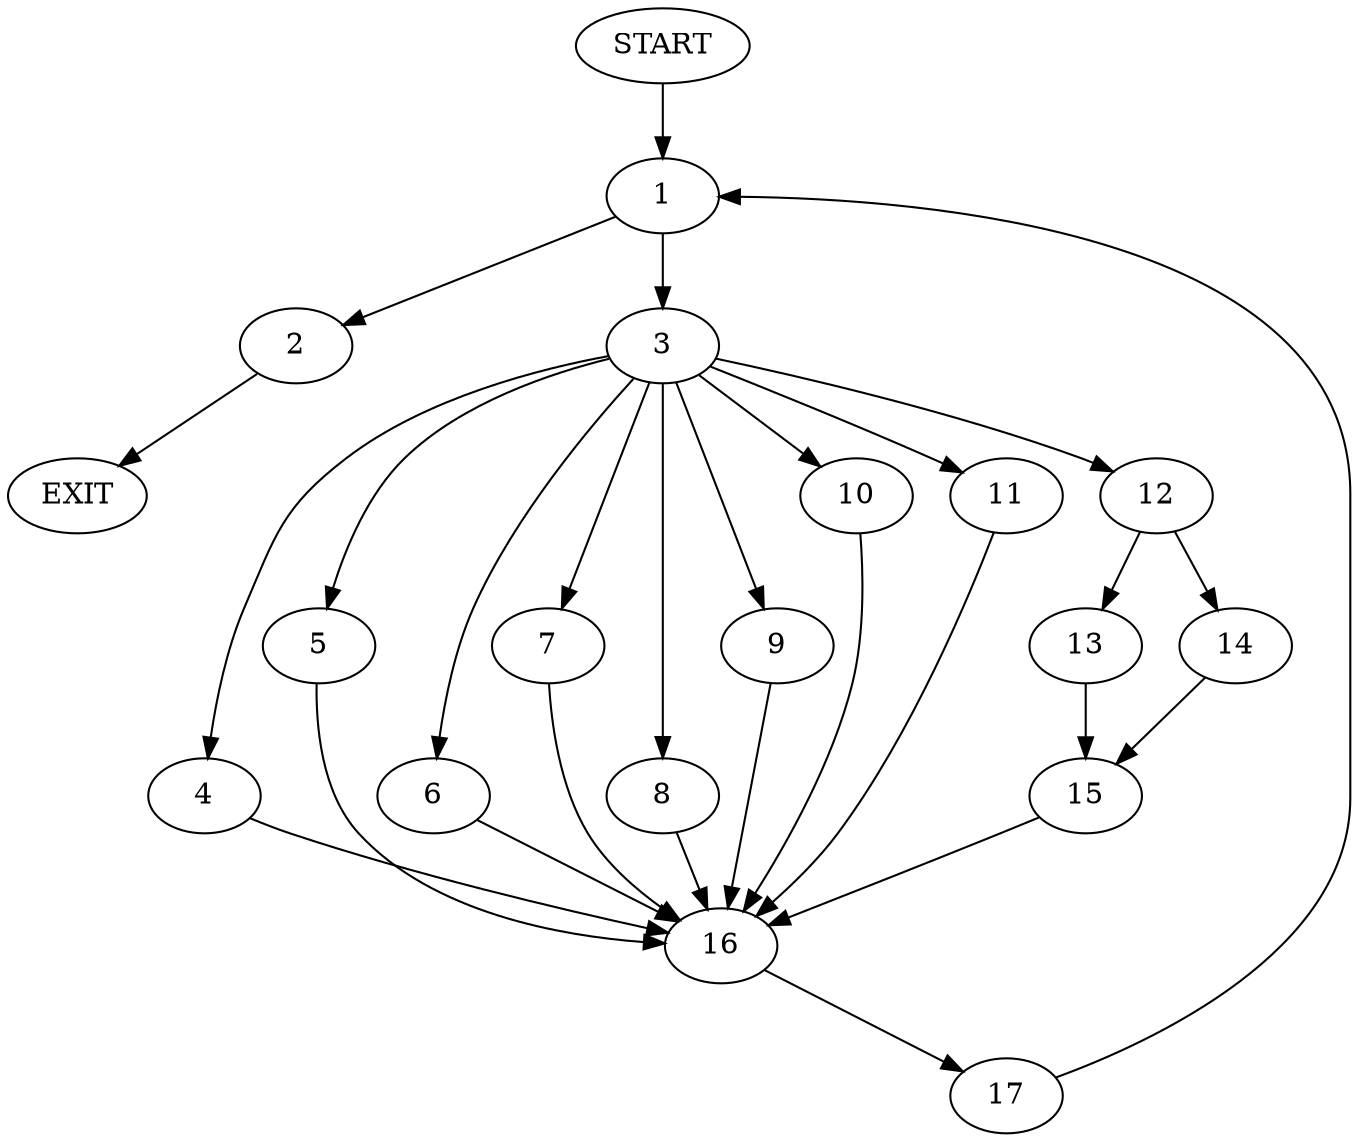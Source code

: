 digraph { 
0 [label="START"];
1;
2;
3;
4;
5;
6;
7;
8;
9;
10;
11;
12;
13;
14;
15;
16;
17;
18[label="EXIT"];
0 -> 1;
1 -> 3;
1 -> 2;
2 -> 18;
3 -> 12;
3 -> 4;
3:s2 -> 5;
3:s3 -> 6;
3:s4 -> 7;
3:s5 -> 8;
3:s6 -> 9;
3:s7 -> 10;
3:s8 -> 11;
4 -> 16;
5 -> 16;
6 -> 16;
7 -> 16;
8 -> 16;
9 -> 16;
10 -> 16;
11 -> 16;
12 -> 13;
12 -> 14;
13 -> 15;
14 -> 15;
15 -> 16;
16 -> 17;
17 -> 1;
}